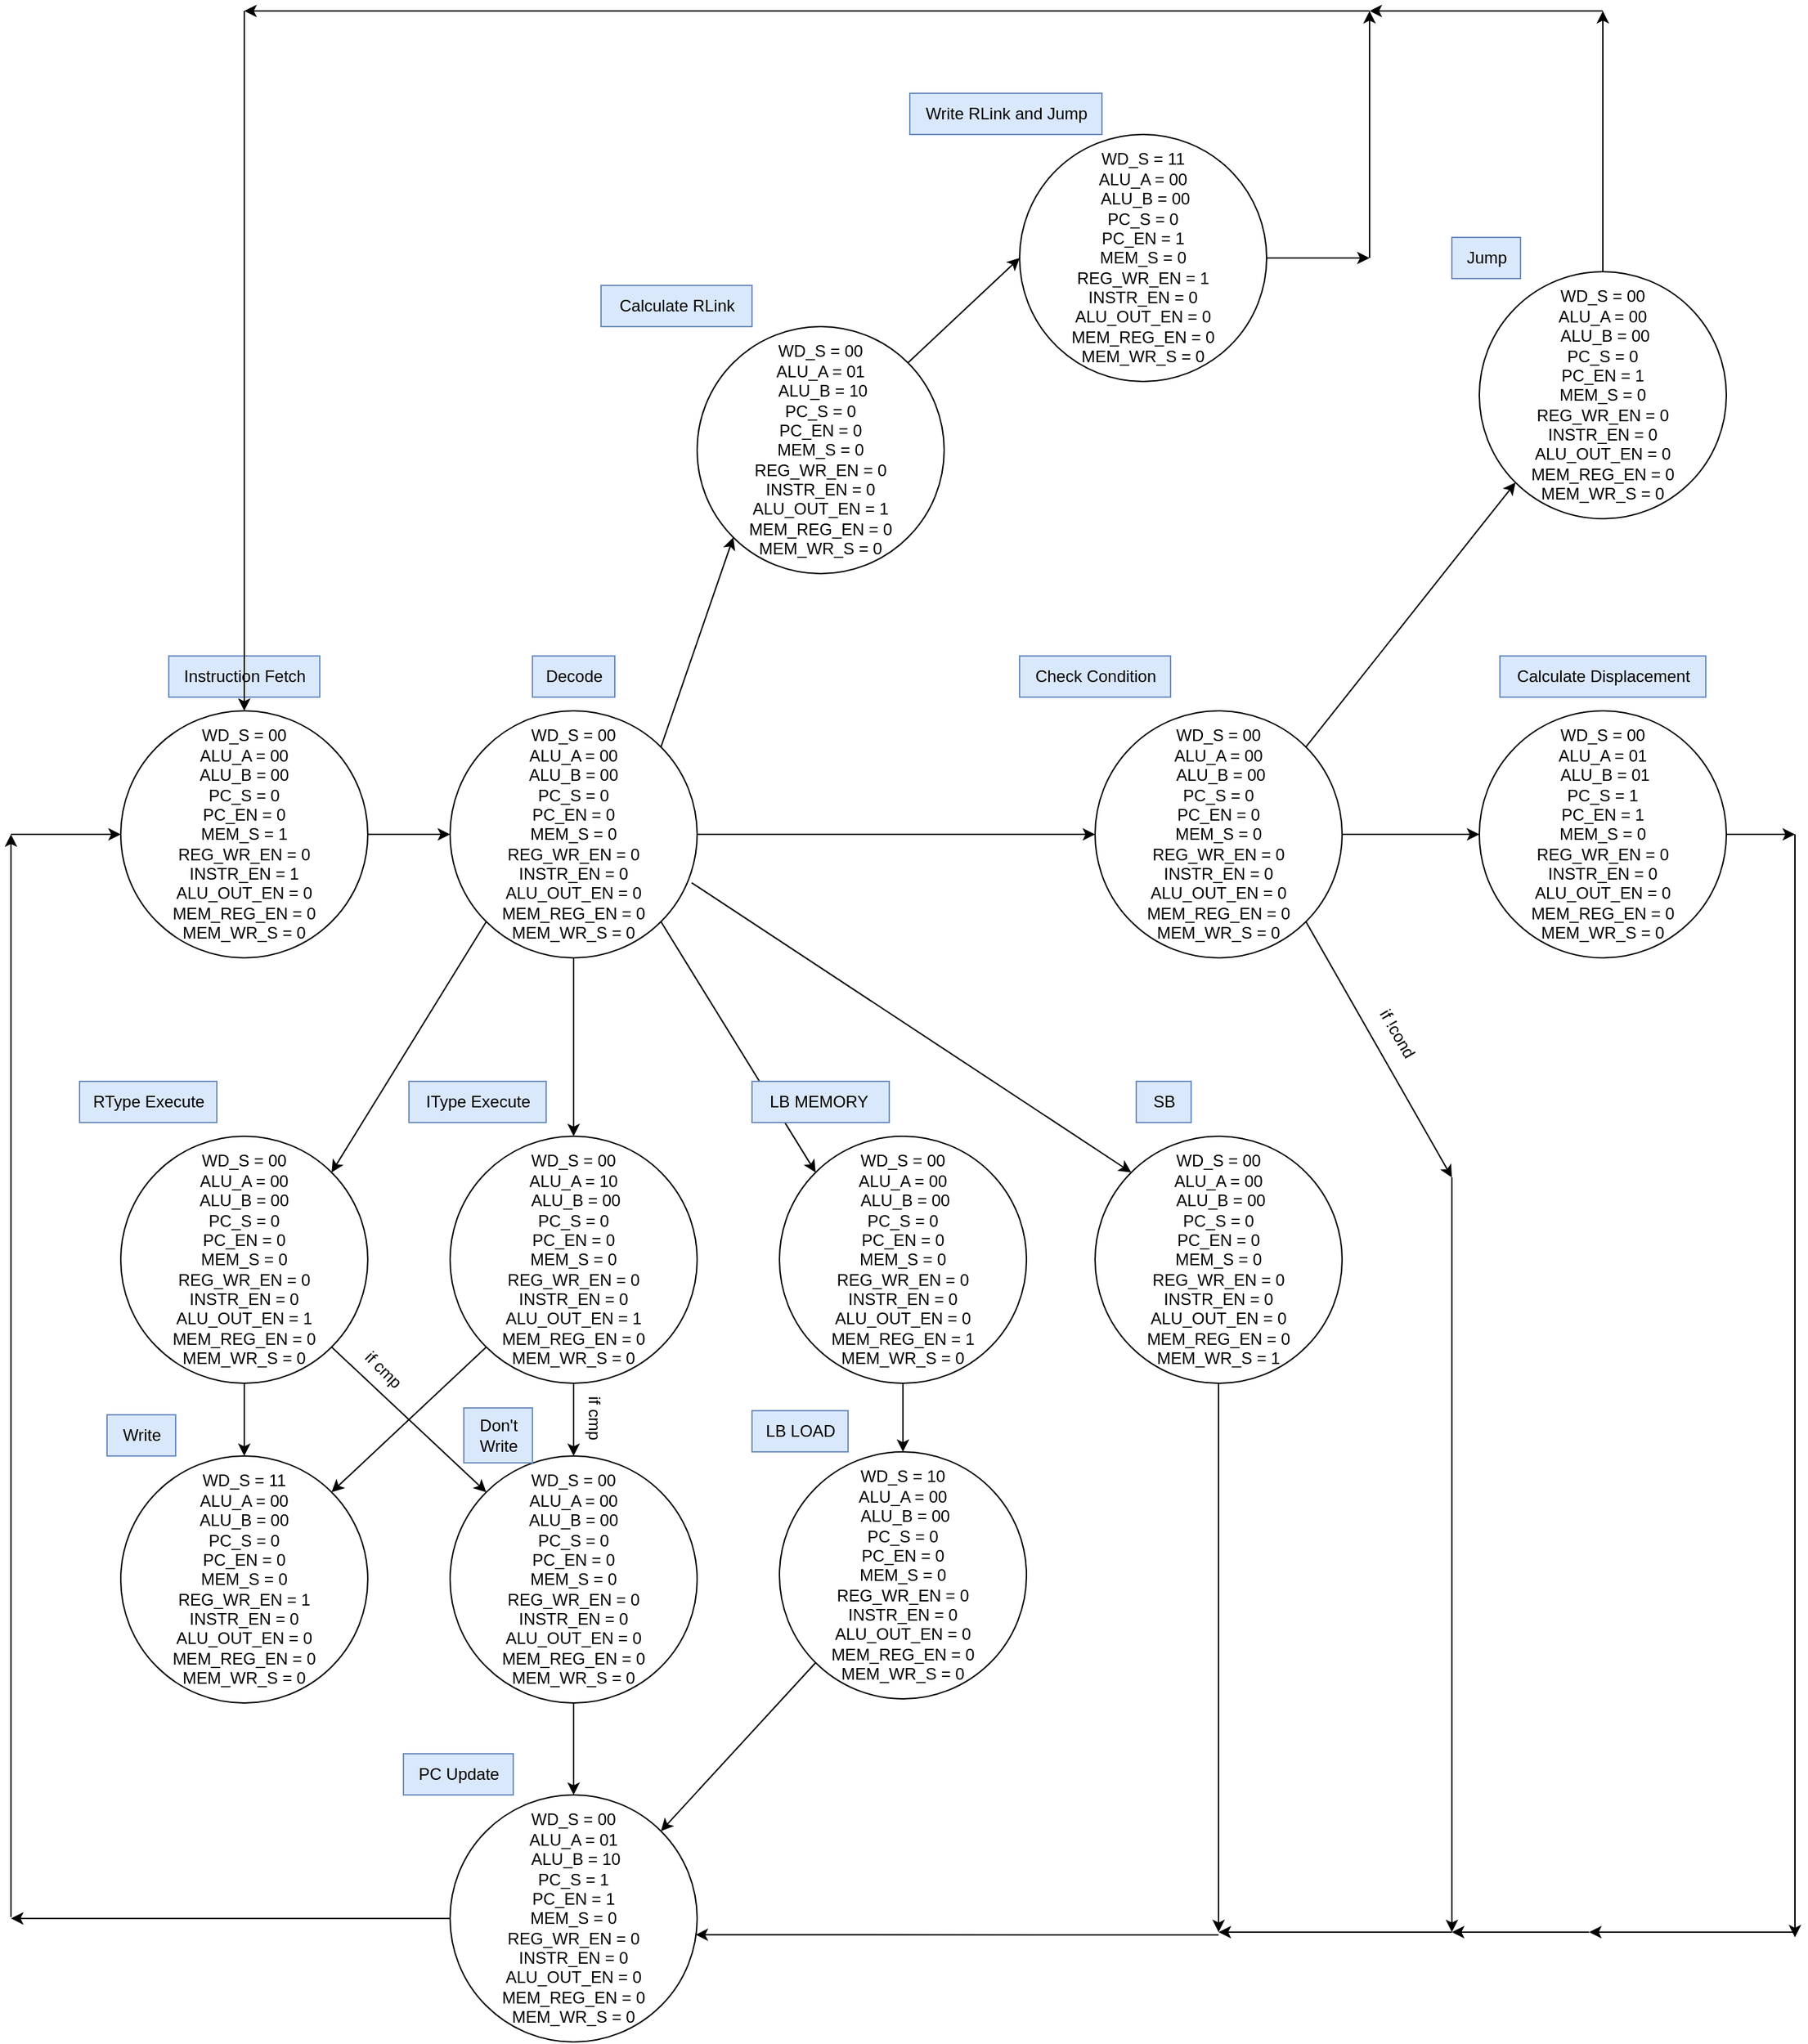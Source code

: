 <mxfile version="24.8.4">
  <diagram name="Page-1" id="N74kqfwAAFA2t6-CvJYL">
    <mxGraphModel dx="3000" dy="2874" grid="1" gridSize="10" guides="1" tooltips="1" connect="1" arrows="1" fold="1" page="1" pageScale="1" pageWidth="850" pageHeight="1100" math="0" shadow="0">
      <root>
        <mxCell id="0" />
        <mxCell id="1" parent="0" />
        <mxCell id="tbVzbEOtK2ctBwKia0T_-1" value="&lt;div&gt;&lt;div&gt;WD_S = 00&lt;/div&gt;&lt;div&gt;ALU_A = 00&lt;/div&gt;&lt;div&gt;ALU_B = 00&lt;/div&gt;&lt;div&gt;PC_S = 0&lt;/div&gt;&lt;div&gt;PC_EN = 0&lt;/div&gt;&lt;div&gt;MEM_S = 1&lt;/div&gt;&lt;div&gt;&lt;span style=&quot;background-color: initial;&quot;&gt;REG_WR_EN = 0&lt;/span&gt;&lt;/div&gt;&lt;/div&gt;&lt;div&gt;INSTR_EN = 1&lt;/div&gt;&lt;div&gt;&lt;span style=&quot;background-color: initial;&quot;&gt;ALU_OUT_EN = 0&lt;/span&gt;&lt;/div&gt;&lt;div&gt;&lt;span style=&quot;background-color: initial;&quot;&gt;MEM_REG_EN = 0&lt;/span&gt;&lt;/div&gt;&lt;div&gt;&lt;span style=&quot;background-color: initial;&quot;&gt;MEM_WR_S = 0&lt;/span&gt;&lt;/div&gt;" style="ellipse;whiteSpace=wrap;html=1;aspect=fixed;" parent="1" vertex="1">
          <mxGeometry x="310" y="90" width="180" height="180" as="geometry" />
        </mxCell>
        <mxCell id="tbVzbEOtK2ctBwKia0T_-2" value="Instruction Fetch" style="text;html=1;align=center;verticalAlign=middle;resizable=0;points=[];autosize=1;strokeColor=#6c8ebf;fillColor=#dae8fc;" parent="1" vertex="1">
          <mxGeometry x="345" y="50" width="110" height="30" as="geometry" />
        </mxCell>
        <mxCell id="yPUFR9ab5_41f311fUdS-5" value="&lt;div&gt;&lt;div&gt;WD_S = 00&lt;/div&gt;&lt;div&gt;ALU_A = 00&lt;/div&gt;&lt;div&gt;ALU_B = 00&lt;/div&gt;&lt;div&gt;PC_S = 0&lt;/div&gt;&lt;div&gt;PC_EN = 0&lt;/div&gt;&lt;div&gt;MEM_S = 0&lt;/div&gt;&lt;div&gt;&lt;span style=&quot;background-color: initial;&quot;&gt;REG_WR_EN = 0&lt;/span&gt;&lt;/div&gt;&lt;/div&gt;&lt;div&gt;INSTR_EN = 0&lt;/div&gt;&lt;div&gt;&lt;span style=&quot;background-color: initial;&quot;&gt;ALU_OUT_EN = 0&lt;br&gt;&lt;/span&gt;&lt;div&gt;&lt;span style=&quot;background-color: initial;&quot;&gt;MEM_REG_EN = 0&lt;/span&gt;&lt;/div&gt;&lt;div&gt;&lt;span style=&quot;background-color: initial;&quot;&gt;MEM_WR_S = 0&lt;/span&gt;&lt;/div&gt;&lt;/div&gt;" style="ellipse;whiteSpace=wrap;html=1;aspect=fixed;" vertex="1" parent="1">
          <mxGeometry x="550" y="90" width="180" height="180" as="geometry" />
        </mxCell>
        <mxCell id="yPUFR9ab5_41f311fUdS-6" value="Decode" style="text;html=1;align=center;verticalAlign=middle;resizable=0;points=[];autosize=1;strokeColor=#6c8ebf;fillColor=#dae8fc;" vertex="1" parent="1">
          <mxGeometry x="610" y="50" width="60" height="30" as="geometry" />
        </mxCell>
        <mxCell id="yPUFR9ab5_41f311fUdS-7" value="RType Execute" style="text;html=1;align=center;verticalAlign=middle;resizable=0;points=[];autosize=1;strokeColor=#6c8ebf;fillColor=#dae8fc;" vertex="1" parent="1">
          <mxGeometry x="280" y="360" width="100" height="30" as="geometry" />
        </mxCell>
        <mxCell id="yPUFR9ab5_41f311fUdS-8" value="&lt;div&gt;&lt;div&gt;WD_S = 00&lt;/div&gt;&lt;div&gt;ALU_A = 00&lt;/div&gt;&lt;div&gt;ALU_B = 00&lt;/div&gt;&lt;div&gt;PC_S = 0&lt;/div&gt;&lt;div&gt;PC_EN = 0&lt;/div&gt;&lt;div&gt;MEM_S = 0&lt;/div&gt;&lt;div&gt;&lt;span style=&quot;background-color: initial;&quot;&gt;REG_WR_EN = 0&lt;/span&gt;&lt;/div&gt;&lt;/div&gt;&lt;div&gt;INSTR_EN = 0&lt;/div&gt;&lt;div&gt;ALU_OUT_EN = 1&lt;br&gt;&lt;div&gt;&lt;span style=&quot;background-color: initial;&quot;&gt;MEM_REG_EN = 0&lt;/span&gt;&lt;/div&gt;&lt;div&gt;&lt;span style=&quot;background-color: initial;&quot;&gt;MEM_WR_S = 0&lt;/span&gt;&lt;/div&gt;&lt;/div&gt;" style="ellipse;whiteSpace=wrap;html=1;aspect=fixed;" vertex="1" parent="1">
          <mxGeometry x="310" y="400" width="180" height="180" as="geometry" />
        </mxCell>
        <mxCell id="yPUFR9ab5_41f311fUdS-9" value="" style="endArrow=classic;html=1;rounded=0;exitX=0;exitY=1;exitDx=0;exitDy=0;entryX=1;entryY=0;entryDx=0;entryDy=0;" edge="1" parent="1" source="yPUFR9ab5_41f311fUdS-5" target="yPUFR9ab5_41f311fUdS-8">
          <mxGeometry width="50" height="50" relative="1" as="geometry">
            <mxPoint x="720" y="430" as="sourcePoint" />
            <mxPoint x="770" y="380" as="targetPoint" />
          </mxGeometry>
        </mxCell>
        <mxCell id="yPUFR9ab5_41f311fUdS-10" value="&lt;div&gt;&lt;div&gt;WD_S = 11&lt;/div&gt;&lt;div&gt;ALU_A = 00&lt;/div&gt;&lt;div&gt;ALU_B = 00&lt;/div&gt;&lt;div&gt;PC_S = 0&lt;/div&gt;&lt;div&gt;PC_EN = 0&lt;/div&gt;&lt;div&gt;MEM_S = 0&lt;/div&gt;&lt;div&gt;&lt;span style=&quot;background-color: initial;&quot;&gt;REG_WR_EN = 1&lt;/span&gt;&lt;/div&gt;&lt;/div&gt;&lt;div&gt;INSTR_EN = 0&lt;/div&gt;&lt;div&gt;&lt;/div&gt;ALU_OUT_EN = 0&lt;div&gt;&lt;div&gt;&lt;span style=&quot;background-color: initial;&quot;&gt;MEM_REG_EN = 0&lt;/span&gt;&lt;/div&gt;&lt;div&gt;&lt;span style=&quot;background-color: initial;&quot;&gt;MEM_WR_S = 0&lt;/span&gt;&lt;/div&gt;&lt;/div&gt;" style="ellipse;whiteSpace=wrap;html=1;aspect=fixed;" vertex="1" parent="1">
          <mxGeometry x="310" y="633" width="180" height="180" as="geometry" />
        </mxCell>
        <mxCell id="yPUFR9ab5_41f311fUdS-11" value="Write" style="text;html=1;align=center;verticalAlign=middle;resizable=0;points=[];autosize=1;strokeColor=#6c8ebf;fillColor=#dae8fc;" vertex="1" parent="1">
          <mxGeometry x="300" y="603" width="50" height="30" as="geometry" />
        </mxCell>
        <mxCell id="yPUFR9ab5_41f311fUdS-12" value="" style="endArrow=classic;html=1;rounded=0;exitX=1;exitY=0.5;exitDx=0;exitDy=0;entryX=0;entryY=0.5;entryDx=0;entryDy=0;" edge="1" parent="1" source="tbVzbEOtK2ctBwKia0T_-1" target="yPUFR9ab5_41f311fUdS-5">
          <mxGeometry width="50" height="50" relative="1" as="geometry">
            <mxPoint x="660" y="330" as="sourcePoint" />
            <mxPoint x="710" y="280" as="targetPoint" />
          </mxGeometry>
        </mxCell>
        <mxCell id="yPUFR9ab5_41f311fUdS-13" value="" style="endArrow=classic;html=1;rounded=0;exitX=0.5;exitY=1;exitDx=0;exitDy=0;entryX=0.5;entryY=0;entryDx=0;entryDy=0;" edge="1" parent="1" source="yPUFR9ab5_41f311fUdS-8" target="yPUFR9ab5_41f311fUdS-10">
          <mxGeometry width="50" height="50" relative="1" as="geometry">
            <mxPoint x="560" y="540" as="sourcePoint" />
            <mxPoint x="610" y="490" as="targetPoint" />
          </mxGeometry>
        </mxCell>
        <mxCell id="yPUFR9ab5_41f311fUdS-15" value="&lt;div&gt;&lt;div&gt;WD_S = 00&lt;/div&gt;&lt;div&gt;ALU_A = 10&lt;/div&gt;&lt;div&gt;&amp;nbsp;ALU_B = 00&lt;/div&gt;&lt;div&gt;PC_S = 0&lt;/div&gt;&lt;div&gt;PC_EN = 0&lt;/div&gt;&lt;div&gt;MEM_S = 0&lt;/div&gt;&lt;div&gt;REG_WR_EN = 0&lt;/div&gt;&lt;/div&gt;&lt;div&gt;INSTR_EN = 0&lt;/div&gt;&lt;div&gt;ALU_OUT_EN = 1&lt;br&gt;&lt;div&gt;&lt;span style=&quot;background-color: initial;&quot;&gt;MEM_REG_EN = 0&lt;/span&gt;&lt;/div&gt;&lt;div&gt;&lt;span style=&quot;background-color: initial;&quot;&gt;MEM_WR_S = 0&lt;/span&gt;&lt;/div&gt;&lt;/div&gt;" style="ellipse;whiteSpace=wrap;html=1;aspect=fixed;" vertex="1" parent="1">
          <mxGeometry x="550" y="400" width="180" height="180" as="geometry" />
        </mxCell>
        <mxCell id="yPUFR9ab5_41f311fUdS-16" value="IType Execute" style="text;html=1;align=center;verticalAlign=middle;resizable=0;points=[];autosize=1;strokeColor=#6c8ebf;fillColor=#dae8fc;" vertex="1" parent="1">
          <mxGeometry x="520" y="360" width="100" height="30" as="geometry" />
        </mxCell>
        <mxCell id="yPUFR9ab5_41f311fUdS-18" value="" style="endArrow=classic;html=1;rounded=0;exitX=0.5;exitY=1;exitDx=0;exitDy=0;entryX=0.5;entryY=0;entryDx=0;entryDy=0;" edge="1" parent="1" source="yPUFR9ab5_41f311fUdS-5" target="yPUFR9ab5_41f311fUdS-15">
          <mxGeometry width="50" height="50" relative="1" as="geometry">
            <mxPoint x="740" y="410" as="sourcePoint" />
            <mxPoint x="790" y="360" as="targetPoint" />
          </mxGeometry>
        </mxCell>
        <mxCell id="yPUFR9ab5_41f311fUdS-21" value="" style="endArrow=classic;html=1;rounded=0;exitX=0;exitY=1;exitDx=0;exitDy=0;entryX=1;entryY=0;entryDx=0;entryDy=0;" edge="1" parent="1" source="yPUFR9ab5_41f311fUdS-15" target="yPUFR9ab5_41f311fUdS-10">
          <mxGeometry width="50" height="50" relative="1" as="geometry">
            <mxPoint x="750" y="610" as="sourcePoint" />
            <mxPoint x="800" y="560" as="targetPoint" />
          </mxGeometry>
        </mxCell>
        <mxCell id="yPUFR9ab5_41f311fUdS-22" value="&lt;div&gt;&lt;div&gt;WD_S = 00&lt;/div&gt;&lt;div&gt;ALU_A = 00&lt;/div&gt;&lt;div&gt;ALU_B = 00&lt;/div&gt;&lt;div&gt;PC_S = 0&lt;/div&gt;&lt;div&gt;PC_EN = 0&lt;/div&gt;&lt;div&gt;MEM_S = 0&lt;/div&gt;&lt;div&gt;&lt;span style=&quot;background-color: initial;&quot;&gt;REG_WR_EN = 0&lt;/span&gt;&lt;/div&gt;&lt;/div&gt;&lt;div&gt;INSTR_EN = 0&lt;/div&gt;&lt;div&gt;&lt;/div&gt;ALU_OUT_EN = 0&lt;div&gt;&lt;div&gt;&lt;span style=&quot;background-color: initial;&quot;&gt;MEM_REG_EN = 0&lt;/span&gt;&lt;/div&gt;&lt;div&gt;&lt;span style=&quot;background-color: initial;&quot;&gt;MEM_WR_S = 0&lt;/span&gt;&lt;/div&gt;&lt;/div&gt;" style="ellipse;whiteSpace=wrap;html=1;aspect=fixed;" vertex="1" parent="1">
          <mxGeometry x="550" y="633" width="180" height="180" as="geometry" />
        </mxCell>
        <mxCell id="yPUFR9ab5_41f311fUdS-23" value="" style="endArrow=classic;html=1;rounded=0;exitX=1;exitY=1;exitDx=0;exitDy=0;entryX=0;entryY=0;entryDx=0;entryDy=0;" edge="1" parent="1" source="yPUFR9ab5_41f311fUdS-8" target="yPUFR9ab5_41f311fUdS-22">
          <mxGeometry width="50" height="50" relative="1" as="geometry">
            <mxPoint x="760" y="660" as="sourcePoint" />
            <mxPoint x="810" y="610" as="targetPoint" />
          </mxGeometry>
        </mxCell>
        <mxCell id="yPUFR9ab5_41f311fUdS-24" value="" style="endArrow=classic;html=1;rounded=0;exitX=0.5;exitY=1;exitDx=0;exitDy=0;entryX=0.5;entryY=0;entryDx=0;entryDy=0;" edge="1" parent="1" source="yPUFR9ab5_41f311fUdS-15" target="yPUFR9ab5_41f311fUdS-22">
          <mxGeometry width="50" height="50" relative="1" as="geometry">
            <mxPoint x="760" y="660" as="sourcePoint" />
            <mxPoint x="810" y="610" as="targetPoint" />
          </mxGeometry>
        </mxCell>
        <mxCell id="yPUFR9ab5_41f311fUdS-25" value="Don&#39;t&lt;br&gt;&lt;div&gt;Write&lt;/div&gt;" style="text;html=1;align=center;verticalAlign=middle;resizable=0;points=[];autosize=1;strokeColor=#6c8ebf;fillColor=#dae8fc;" vertex="1" parent="1">
          <mxGeometry x="560" y="598" width="50" height="40" as="geometry" />
        </mxCell>
        <mxCell id="yPUFR9ab5_41f311fUdS-26" value="if cmp" style="text;html=1;align=center;verticalAlign=middle;resizable=0;points=[];autosize=1;strokeColor=none;fillColor=none;rotation=90;" vertex="1" parent="1">
          <mxGeometry x="625" y="590" width="60" height="30" as="geometry" />
        </mxCell>
        <mxCell id="yPUFR9ab5_41f311fUdS-27" value="if cmp" style="text;html=1;align=center;verticalAlign=middle;resizable=0;points=[];autosize=1;strokeColor=none;fillColor=none;rotation=45;" vertex="1" parent="1">
          <mxGeometry x="471" y="555" width="60" height="30" as="geometry" />
        </mxCell>
        <mxCell id="yPUFR9ab5_41f311fUdS-28" value="&lt;div&gt;&lt;div&gt;WD_S = 00&lt;/div&gt;&lt;div&gt;ALU_A = 01&lt;/div&gt;&lt;div&gt;&amp;nbsp;ALU_B = 10&lt;/div&gt;&lt;div&gt;PC_S = 1&lt;/div&gt;&lt;div&gt;PC_EN = 1&lt;/div&gt;&lt;div&gt;MEM_S = 0&lt;/div&gt;&lt;div&gt;&lt;span style=&quot;background-color: initial;&quot;&gt;REG_WR_EN = 0&lt;/span&gt;&lt;/div&gt;&lt;/div&gt;&lt;div&gt;INSTR_EN = 0&lt;/div&gt;&lt;div&gt;ALU_OUT_EN = 0&lt;/div&gt;&lt;div&gt;&lt;div&gt;&lt;span style=&quot;background-color: initial;&quot;&gt;MEM_REG_EN = 0&lt;/span&gt;&lt;/div&gt;&lt;div&gt;&lt;span style=&quot;background-color: initial;&quot;&gt;MEM_WR_S = 0&lt;/span&gt;&lt;/div&gt;&lt;/div&gt;" style="ellipse;whiteSpace=wrap;html=1;aspect=fixed;" vertex="1" parent="1">
          <mxGeometry x="550" y="880" width="180" height="180" as="geometry" />
        </mxCell>
        <mxCell id="yPUFR9ab5_41f311fUdS-30" value="PC Update" style="text;html=1;align=center;verticalAlign=middle;resizable=0;points=[];autosize=1;strokeColor=#6c8ebf;fillColor=#dae8fc;" vertex="1" parent="1">
          <mxGeometry x="516" y="850" width="80" height="30" as="geometry" />
        </mxCell>
        <mxCell id="yPUFR9ab5_41f311fUdS-31" value="" style="endArrow=classic;html=1;rounded=0;exitX=0.5;exitY=1;exitDx=0;exitDy=0;entryX=0.5;entryY=0;entryDx=0;entryDy=0;" edge="1" parent="1" source="yPUFR9ab5_41f311fUdS-22" target="yPUFR9ab5_41f311fUdS-28">
          <mxGeometry width="50" height="50" relative="1" as="geometry">
            <mxPoint x="730" y="850" as="sourcePoint" />
            <mxPoint x="780" y="800" as="targetPoint" />
          </mxGeometry>
        </mxCell>
        <mxCell id="yPUFR9ab5_41f311fUdS-32" value="" style="endArrow=classic;html=1;rounded=0;exitX=0;exitY=0.5;exitDx=0;exitDy=0;" edge="1" parent="1" source="yPUFR9ab5_41f311fUdS-28">
          <mxGeometry width="50" height="50" relative="1" as="geometry">
            <mxPoint x="590" y="820" as="sourcePoint" />
            <mxPoint x="230" y="970" as="targetPoint" />
          </mxGeometry>
        </mxCell>
        <mxCell id="yPUFR9ab5_41f311fUdS-33" value="" style="endArrow=classic;html=1;rounded=0;" edge="1" parent="1">
          <mxGeometry width="50" height="50" relative="1" as="geometry">
            <mxPoint x="230" y="969" as="sourcePoint" />
            <mxPoint x="230" y="180" as="targetPoint" />
          </mxGeometry>
        </mxCell>
        <mxCell id="yPUFR9ab5_41f311fUdS-34" value="" style="endArrow=classic;html=1;rounded=0;entryX=0;entryY=0.5;entryDx=0;entryDy=0;" edge="1" parent="1" target="tbVzbEOtK2ctBwKia0T_-1">
          <mxGeometry width="50" height="50" relative="1" as="geometry">
            <mxPoint x="230" y="180" as="sourcePoint" />
            <mxPoint x="450" y="320" as="targetPoint" />
          </mxGeometry>
        </mxCell>
        <mxCell id="yPUFR9ab5_41f311fUdS-35" value="" style="endArrow=classic;html=1;rounded=0;exitX=1;exitY=1;exitDx=0;exitDy=0;entryX=0;entryY=0;entryDx=0;entryDy=0;" edge="1" parent="1" source="yPUFR9ab5_41f311fUdS-5" target="yPUFR9ab5_41f311fUdS-36">
          <mxGeometry width="50" height="50" relative="1" as="geometry">
            <mxPoint x="990" y="560" as="sourcePoint" />
            <mxPoint x="840" y="380" as="targetPoint" />
          </mxGeometry>
        </mxCell>
        <mxCell id="yPUFR9ab5_41f311fUdS-36" value="&lt;div&gt;&lt;div&gt;WD_S = 00&lt;/div&gt;&lt;div&gt;ALU_A = 00&lt;/div&gt;&lt;div&gt;&amp;nbsp;ALU_B = 00&lt;/div&gt;&lt;div&gt;PC_S = 0&lt;/div&gt;&lt;div&gt;PC_EN = 0&lt;/div&gt;&lt;div&gt;MEM_S = 0&lt;/div&gt;&lt;div&gt;&lt;span style=&quot;background-color: initial;&quot;&gt;REG_WR_EN = 0&lt;/span&gt;&lt;/div&gt;&lt;/div&gt;&lt;div&gt;INSTR_EN = 0&lt;/div&gt;&lt;div&gt;ALU_OUT_EN = 0&lt;/div&gt;&lt;div&gt;&lt;div&gt;&lt;span style=&quot;background-color: initial;&quot;&gt;MEM_REG_EN = 1&lt;/span&gt;&lt;/div&gt;&lt;div&gt;&lt;span style=&quot;background-color: initial;&quot;&gt;MEM_WR_S = 0&lt;/span&gt;&lt;/div&gt;&lt;/div&gt;" style="ellipse;whiteSpace=wrap;html=1;aspect=fixed;" vertex="1" parent="1">
          <mxGeometry x="790" y="400" width="180" height="180" as="geometry" />
        </mxCell>
        <mxCell id="yPUFR9ab5_41f311fUdS-37" value="LB MEMORY&amp;nbsp;" style="text;html=1;align=center;verticalAlign=middle;resizable=0;points=[];autosize=1;strokeColor=#6c8ebf;fillColor=#dae8fc;" vertex="1" parent="1">
          <mxGeometry x="770" y="360" width="100" height="30" as="geometry" />
        </mxCell>
        <mxCell id="yPUFR9ab5_41f311fUdS-40" value="" style="endArrow=classic;html=1;rounded=0;exitX=0.978;exitY=0.696;exitDx=0;exitDy=0;entryX=0;entryY=0;entryDx=0;entryDy=0;exitPerimeter=0;" edge="1" parent="1" source="yPUFR9ab5_41f311fUdS-5" target="yPUFR9ab5_41f311fUdS-41">
          <mxGeometry width="50" height="50" relative="1" as="geometry">
            <mxPoint x="840" y="410" as="sourcePoint" />
            <mxPoint x="1400" y="180" as="targetPoint" />
          </mxGeometry>
        </mxCell>
        <mxCell id="yPUFR9ab5_41f311fUdS-41" value="&lt;div&gt;&lt;div&gt;WD_S = 00&lt;/div&gt;&lt;div&gt;ALU_A = 00&lt;/div&gt;&lt;div&gt;&amp;nbsp;ALU_B = 00&lt;/div&gt;&lt;div&gt;PC_S = 0&lt;/div&gt;&lt;div&gt;PC_EN = 0&lt;/div&gt;&lt;div&gt;MEM_S = 0&lt;/div&gt;&lt;div&gt;&lt;span style=&quot;background-color: initial;&quot;&gt;REG_WR_EN = 0&lt;/span&gt;&lt;/div&gt;&lt;/div&gt;&lt;div&gt;INSTR_EN = 0&lt;/div&gt;&lt;div&gt;ALU_OUT_EN = 0&lt;br&gt;&lt;div&gt;&lt;span style=&quot;background-color: initial;&quot;&gt;MEM_REG_EN = 0&lt;/span&gt;&lt;/div&gt;&lt;div&gt;&lt;span style=&quot;background-color: initial;&quot;&gt;MEM_WR_S = 1&lt;/span&gt;&lt;/div&gt;&lt;/div&gt;" style="ellipse;whiteSpace=wrap;html=1;aspect=fixed;" vertex="1" parent="1">
          <mxGeometry x="1020" y="400" width="180" height="180" as="geometry" />
        </mxCell>
        <mxCell id="yPUFR9ab5_41f311fUdS-42" value="SB" style="text;html=1;align=center;verticalAlign=middle;resizable=0;points=[];autosize=1;strokeColor=#6c8ebf;fillColor=#dae8fc;" vertex="1" parent="1">
          <mxGeometry x="1050" y="360" width="40" height="30" as="geometry" />
        </mxCell>
        <mxCell id="yPUFR9ab5_41f311fUdS-43" value="LB LOAD" style="text;html=1;align=center;verticalAlign=middle;resizable=0;points=[];autosize=1;strokeColor=#6c8ebf;fillColor=#dae8fc;" vertex="1" parent="1">
          <mxGeometry x="770" y="600" width="70" height="30" as="geometry" />
        </mxCell>
        <mxCell id="yPUFR9ab5_41f311fUdS-44" value="&lt;div&gt;&lt;div&gt;WD_S = 10&lt;/div&gt;&lt;div&gt;ALU_A = 00&lt;/div&gt;&lt;div&gt;&amp;nbsp;ALU_B = 00&lt;/div&gt;&lt;div&gt;PC_S = 0&lt;/div&gt;&lt;div&gt;PC_EN = 0&lt;/div&gt;&lt;div&gt;MEM_S = 0&lt;/div&gt;&lt;div&gt;&lt;span style=&quot;background-color: initial;&quot;&gt;REG_WR_EN = 0&lt;/span&gt;&lt;/div&gt;&lt;/div&gt;&lt;div&gt;INSTR_EN = 0&lt;/div&gt;&lt;div&gt;ALU_OUT_EN = 0&lt;br&gt;&lt;div&gt;&lt;span style=&quot;background-color: initial;&quot;&gt;MEM_REG_EN = 0&lt;/span&gt;&lt;/div&gt;&lt;div&gt;&lt;span style=&quot;background-color: initial;&quot;&gt;MEM_WR_S = 0&lt;/span&gt;&lt;/div&gt;&lt;/div&gt;" style="ellipse;whiteSpace=wrap;html=1;aspect=fixed;" vertex="1" parent="1">
          <mxGeometry x="790" y="630" width="180" height="180" as="geometry" />
        </mxCell>
        <mxCell id="yPUFR9ab5_41f311fUdS-45" value="" style="endArrow=classic;html=1;rounded=0;exitX=0.5;exitY=1;exitDx=0;exitDy=0;entryX=0.5;entryY=0;entryDx=0;entryDy=0;" edge="1" parent="1" source="yPUFR9ab5_41f311fUdS-36" target="yPUFR9ab5_41f311fUdS-44">
          <mxGeometry width="50" height="50" relative="1" as="geometry">
            <mxPoint x="870" y="580" as="sourcePoint" />
            <mxPoint x="920" y="530" as="targetPoint" />
          </mxGeometry>
        </mxCell>
        <mxCell id="yPUFR9ab5_41f311fUdS-46" value="" style="endArrow=classic;html=1;rounded=0;entryX=1;entryY=0;entryDx=0;entryDy=0;exitX=0;exitY=1;exitDx=0;exitDy=0;" edge="1" parent="1" source="yPUFR9ab5_41f311fUdS-44" target="yPUFR9ab5_41f311fUdS-28">
          <mxGeometry width="50" height="50" relative="1" as="geometry">
            <mxPoint x="740" y="810" as="sourcePoint" />
            <mxPoint x="790" y="760" as="targetPoint" />
          </mxGeometry>
        </mxCell>
        <mxCell id="yPUFR9ab5_41f311fUdS-47" value="" style="endArrow=classic;html=1;rounded=0;exitX=0.5;exitY=1;exitDx=0;exitDy=0;" edge="1" parent="1" source="yPUFR9ab5_41f311fUdS-41">
          <mxGeometry width="50" height="50" relative="1" as="geometry">
            <mxPoint x="850" y="500" as="sourcePoint" />
            <mxPoint x="1110" y="980" as="targetPoint" />
          </mxGeometry>
        </mxCell>
        <mxCell id="yPUFR9ab5_41f311fUdS-48" value="" style="endArrow=classic;html=1;rounded=0;entryX=0.994;entryY=0.566;entryDx=0;entryDy=0;entryPerimeter=0;" edge="1" parent="1" target="yPUFR9ab5_41f311fUdS-28">
          <mxGeometry width="50" height="50" relative="1" as="geometry">
            <mxPoint x="1110" y="982" as="sourcePoint" />
            <mxPoint x="1070" y="570" as="targetPoint" />
          </mxGeometry>
        </mxCell>
        <mxCell id="yPUFR9ab5_41f311fUdS-49" value="&lt;div&gt;&lt;div&gt;WD_S = 00&lt;/div&gt;&lt;div&gt;ALU_A = 00&lt;/div&gt;&lt;div&gt;&amp;nbsp;ALU_B = 00&lt;/div&gt;&lt;div&gt;PC_S = 0&lt;/div&gt;&lt;div&gt;PC_EN = 0&lt;/div&gt;&lt;div&gt;MEM_S = 0&lt;/div&gt;&lt;div&gt;&lt;span style=&quot;background-color: initial;&quot;&gt;REG_WR_EN = 0&lt;/span&gt;&lt;/div&gt;&lt;/div&gt;&lt;div&gt;INSTR_EN = 0&lt;/div&gt;&lt;div&gt;ALU_OUT_EN = 0&lt;br&gt;&lt;div&gt;&lt;span style=&quot;background-color: initial;&quot;&gt;MEM_REG_EN = 0&lt;/span&gt;&lt;/div&gt;&lt;div&gt;&lt;span style=&quot;background-color: initial;&quot;&gt;MEM_WR_S = 0&lt;/span&gt;&lt;/div&gt;&lt;/div&gt;" style="ellipse;whiteSpace=wrap;html=1;aspect=fixed;" vertex="1" parent="1">
          <mxGeometry x="1020" y="90" width="180" height="180" as="geometry" />
        </mxCell>
        <mxCell id="yPUFR9ab5_41f311fUdS-50" value="" style="endArrow=classic;html=1;rounded=0;exitX=1;exitY=0.5;exitDx=0;exitDy=0;entryX=0;entryY=0.5;entryDx=0;entryDy=0;" edge="1" parent="1" source="yPUFR9ab5_41f311fUdS-5" target="yPUFR9ab5_41f311fUdS-49">
          <mxGeometry width="50" height="50" relative="1" as="geometry">
            <mxPoint x="860" y="330" as="sourcePoint" />
            <mxPoint x="910" y="280" as="targetPoint" />
          </mxGeometry>
        </mxCell>
        <mxCell id="yPUFR9ab5_41f311fUdS-51" value="Check Condition" style="text;html=1;align=center;verticalAlign=middle;resizable=0;points=[];autosize=1;strokeColor=#6c8ebf;fillColor=#dae8fc;" vertex="1" parent="1">
          <mxGeometry x="965" y="50" width="110" height="30" as="geometry" />
        </mxCell>
        <mxCell id="yPUFR9ab5_41f311fUdS-52" value="" style="endArrow=classic;html=1;rounded=0;exitX=1;exitY=1;exitDx=0;exitDy=0;" edge="1" parent="1" source="yPUFR9ab5_41f311fUdS-49">
          <mxGeometry width="50" height="50" relative="1" as="geometry">
            <mxPoint x="1420" y="420" as="sourcePoint" />
            <mxPoint x="1280" y="430" as="targetPoint" />
          </mxGeometry>
        </mxCell>
        <mxCell id="yPUFR9ab5_41f311fUdS-53" value="" style="endArrow=classic;html=1;rounded=0;" edge="1" parent="1">
          <mxGeometry width="50" height="50" relative="1" as="geometry">
            <mxPoint x="1280" y="430" as="sourcePoint" />
            <mxPoint x="1280" y="980" as="targetPoint" />
          </mxGeometry>
        </mxCell>
        <mxCell id="yPUFR9ab5_41f311fUdS-54" value="" style="endArrow=classic;html=1;rounded=0;" edge="1" parent="1">
          <mxGeometry width="50" height="50" relative="1" as="geometry">
            <mxPoint x="1280" y="980" as="sourcePoint" />
            <mxPoint x="1110" y="980" as="targetPoint" />
          </mxGeometry>
        </mxCell>
        <mxCell id="yPUFR9ab5_41f311fUdS-55" value="if !cond" style="text;html=1;align=center;verticalAlign=middle;resizable=0;points=[];autosize=1;strokeColor=none;fillColor=none;rotation=60;" vertex="1" parent="1">
          <mxGeometry x="1210" y="310" width="60" height="30" as="geometry" />
        </mxCell>
        <mxCell id="yPUFR9ab5_41f311fUdS-57" value="Calculate Displacement" style="text;html=1;align=center;verticalAlign=middle;resizable=0;points=[];autosize=1;strokeColor=#6c8ebf;fillColor=#dae8fc;" vertex="1" parent="1">
          <mxGeometry x="1315" y="50" width="150" height="30" as="geometry" />
        </mxCell>
        <mxCell id="yPUFR9ab5_41f311fUdS-58" value="" style="endArrow=classic;html=1;rounded=0;exitX=1;exitY=0;exitDx=0;exitDy=0;entryX=0;entryY=1;entryDx=0;entryDy=0;" edge="1" parent="1" source="yPUFR9ab5_41f311fUdS-49" target="yPUFR9ab5_41f311fUdS-83">
          <mxGeometry width="50" height="50" relative="1" as="geometry">
            <mxPoint x="1310" y="310" as="sourcePoint" />
            <mxPoint x="1290.0" y="-40" as="targetPoint" />
          </mxGeometry>
        </mxCell>
        <mxCell id="yPUFR9ab5_41f311fUdS-61" value="" style="endArrow=classic;html=1;rounded=0;exitX=1;exitY=0.5;exitDx=0;exitDy=0;entryX=0;entryY=0.5;entryDx=0;entryDy=0;" edge="1" parent="1" source="yPUFR9ab5_41f311fUdS-49" target="yPUFR9ab5_41f311fUdS-84">
          <mxGeometry width="50" height="50" relative="1" as="geometry">
            <mxPoint x="1220" y="280" as="sourcePoint" />
            <mxPoint x="1290.0" y="180" as="targetPoint" />
          </mxGeometry>
        </mxCell>
        <mxCell id="yPUFR9ab5_41f311fUdS-65" value="" style="endArrow=classic;html=1;rounded=0;" edge="1" parent="1">
          <mxGeometry width="50" height="50" relative="1" as="geometry">
            <mxPoint x="1380" y="980" as="sourcePoint" />
            <mxPoint x="1280" y="980" as="targetPoint" />
          </mxGeometry>
        </mxCell>
        <mxCell id="yPUFR9ab5_41f311fUdS-67" value="" style="endArrow=classic;html=1;rounded=0;" edge="1" parent="1">
          <mxGeometry width="50" height="50" relative="1" as="geometry">
            <mxPoint x="1530" y="180" as="sourcePoint" />
            <mxPoint x="1530" y="983.765" as="targetPoint" />
          </mxGeometry>
        </mxCell>
        <mxCell id="yPUFR9ab5_41f311fUdS-68" value="" style="endArrow=classic;html=1;rounded=0;" edge="1" parent="1">
          <mxGeometry width="50" height="50" relative="1" as="geometry">
            <mxPoint x="1530" y="980" as="sourcePoint" />
            <mxPoint x="1380" y="980" as="targetPoint" />
          </mxGeometry>
        </mxCell>
        <mxCell id="yPUFR9ab5_41f311fUdS-70" value="Jump" style="text;html=1;align=center;verticalAlign=middle;resizable=0;points=[];autosize=1;strokeColor=#6c8ebf;fillColor=#dae8fc;" vertex="1" parent="1">
          <mxGeometry x="1280" y="-255" width="50" height="30" as="geometry" />
        </mxCell>
        <mxCell id="yPUFR9ab5_41f311fUdS-71" value="&lt;div&gt;&lt;div&gt;WD_S = 00&lt;/div&gt;&lt;div&gt;ALU_A = 01&lt;/div&gt;&lt;div&gt;&amp;nbsp;ALU_B = 10&lt;/div&gt;&lt;div&gt;PC_S = 0&lt;/div&gt;&lt;div&gt;PC_EN = 0&lt;/div&gt;&lt;div&gt;MEM_S = 0&lt;/div&gt;&lt;div&gt;&lt;span style=&quot;background-color: initial;&quot;&gt;REG_WR_EN = 0&lt;/span&gt;&lt;/div&gt;&lt;/div&gt;&lt;div&gt;INSTR_EN = 0&lt;/div&gt;&lt;div&gt;ALU_OUT_EN = 1&lt;/div&gt;&lt;div&gt;&lt;div&gt;&lt;span style=&quot;background-color: initial;&quot;&gt;MEM_REG_EN = 0&lt;/span&gt;&lt;/div&gt;&lt;div&gt;&lt;span style=&quot;background-color: initial;&quot;&gt;MEM_WR_S = 0&lt;/span&gt;&lt;/div&gt;&lt;/div&gt;" style="ellipse;whiteSpace=wrap;html=1;aspect=fixed;" vertex="1" parent="1">
          <mxGeometry x="730" y="-190" width="180" height="180" as="geometry" />
        </mxCell>
        <mxCell id="yPUFR9ab5_41f311fUdS-73" value="Calculate RLink" style="text;html=1;align=center;verticalAlign=middle;resizable=0;points=[];autosize=1;strokeColor=#6c8ebf;fillColor=#dae8fc;" vertex="1" parent="1">
          <mxGeometry x="660" y="-220" width="110" height="30" as="geometry" />
        </mxCell>
        <mxCell id="yPUFR9ab5_41f311fUdS-74" value="Write RLink and Jump" style="text;html=1;align=center;verticalAlign=middle;resizable=0;points=[];autosize=1;strokeColor=#6c8ebf;fillColor=#dae8fc;" vertex="1" parent="1">
          <mxGeometry x="885" y="-360" width="140" height="30" as="geometry" />
        </mxCell>
        <mxCell id="yPUFR9ab5_41f311fUdS-76" value="&lt;div&gt;&lt;div&gt;WD_S = 11&lt;/div&gt;&lt;div&gt;ALU_A = 00&lt;/div&gt;&lt;div&gt;&amp;nbsp;ALU_B = 00&lt;/div&gt;&lt;div&gt;PC_S = 0&lt;/div&gt;&lt;div&gt;PC_EN = 1&lt;/div&gt;&lt;div&gt;MEM_S = 0&lt;/div&gt;&lt;div&gt;&lt;span style=&quot;background-color: initial;&quot;&gt;REG_WR_EN = 1&lt;/span&gt;&lt;/div&gt;&lt;/div&gt;&lt;div&gt;INSTR_EN = 0&lt;/div&gt;&lt;div&gt;ALU_OUT_EN = 0&lt;br&gt;&lt;div&gt;&lt;span style=&quot;background-color: initial;&quot;&gt;MEM_REG_EN = 0&lt;/span&gt;&lt;/div&gt;&lt;div&gt;&lt;span style=&quot;background-color: initial;&quot;&gt;MEM_WR_S = 0&lt;/span&gt;&lt;/div&gt;&lt;/div&gt;" style="ellipse;whiteSpace=wrap;html=1;aspect=fixed;" vertex="1" parent="1">
          <mxGeometry x="965" y="-330" width="180" height="180" as="geometry" />
        </mxCell>
        <mxCell id="yPUFR9ab5_41f311fUdS-77" value="" style="endArrow=classic;html=1;rounded=0;exitX=1;exitY=0;exitDx=0;exitDy=0;entryX=0;entryY=1;entryDx=0;entryDy=0;" edge="1" parent="1" source="yPUFR9ab5_41f311fUdS-5" target="yPUFR9ab5_41f311fUdS-71">
          <mxGeometry width="50" height="50" relative="1" as="geometry">
            <mxPoint x="1190" y="-10" as="sourcePoint" />
            <mxPoint x="1240" y="-60" as="targetPoint" />
          </mxGeometry>
        </mxCell>
        <mxCell id="yPUFR9ab5_41f311fUdS-78" value="" style="endArrow=classic;html=1;rounded=0;exitX=1;exitY=0;exitDx=0;exitDy=0;entryX=0;entryY=0.5;entryDx=0;entryDy=0;" edge="1" parent="1" source="yPUFR9ab5_41f311fUdS-71" target="yPUFR9ab5_41f311fUdS-76">
          <mxGeometry width="50" height="50" relative="1" as="geometry">
            <mxPoint x="1190" y="-10" as="sourcePoint" />
            <mxPoint x="1240" y="-60" as="targetPoint" />
          </mxGeometry>
        </mxCell>
        <mxCell id="yPUFR9ab5_41f311fUdS-79" value="" style="endArrow=classic;html=1;rounded=0;exitX=1;exitY=0.5;exitDx=0;exitDy=0;" edge="1" parent="1" source="yPUFR9ab5_41f311fUdS-76">
          <mxGeometry width="50" height="50" relative="1" as="geometry">
            <mxPoint x="1190" y="-10" as="sourcePoint" />
            <mxPoint x="1220" y="-240" as="targetPoint" />
          </mxGeometry>
        </mxCell>
        <mxCell id="yPUFR9ab5_41f311fUdS-80" value="" style="endArrow=classic;html=1;rounded=0;entryX=0.5;entryY=0;entryDx=0;entryDy=0;" edge="1" parent="1" target="tbVzbEOtK2ctBwKia0T_-1">
          <mxGeometry width="50" height="50" relative="1" as="geometry">
            <mxPoint x="400" y="-420" as="sourcePoint" />
            <mxPoint x="680" as="targetPoint" />
          </mxGeometry>
        </mxCell>
        <mxCell id="yPUFR9ab5_41f311fUdS-81" value="" style="endArrow=classic;html=1;rounded=0;" edge="1" parent="1">
          <mxGeometry width="50" height="50" relative="1" as="geometry">
            <mxPoint x="1220" y="-420" as="sourcePoint" />
            <mxPoint x="400" y="-420" as="targetPoint" />
          </mxGeometry>
        </mxCell>
        <mxCell id="yPUFR9ab5_41f311fUdS-82" value="" style="endArrow=classic;html=1;rounded=0;" edge="1" parent="1">
          <mxGeometry width="50" height="50" relative="1" as="geometry">
            <mxPoint x="1220" y="-240" as="sourcePoint" />
            <mxPoint x="1220" y="-420" as="targetPoint" />
          </mxGeometry>
        </mxCell>
        <mxCell id="yPUFR9ab5_41f311fUdS-83" value="&lt;div&gt;&lt;div&gt;WD_S = 00&lt;/div&gt;&lt;div&gt;ALU_A = 00&lt;/div&gt;&lt;div&gt;&amp;nbsp;ALU_B = 00&lt;/div&gt;&lt;div&gt;PC_S = 0&lt;/div&gt;&lt;div&gt;PC_EN = 1&lt;/div&gt;&lt;div&gt;MEM_S = 0&lt;/div&gt;&lt;div&gt;&lt;span style=&quot;background-color: initial;&quot;&gt;REG_WR_EN = 0&lt;/span&gt;&lt;/div&gt;&lt;/div&gt;&lt;div&gt;INSTR_EN = 0&lt;/div&gt;&lt;div&gt;ALU_OUT_EN = 0&lt;br&gt;&lt;div&gt;&lt;span style=&quot;background-color: initial;&quot;&gt;MEM_REG_EN = 0&lt;/span&gt;&lt;/div&gt;&lt;div&gt;&lt;span style=&quot;background-color: initial;&quot;&gt;MEM_WR_S = 0&lt;/span&gt;&lt;/div&gt;&lt;/div&gt;" style="ellipse;whiteSpace=wrap;html=1;aspect=fixed;" vertex="1" parent="1">
          <mxGeometry x="1300" y="-230" width="180" height="180" as="geometry" />
        </mxCell>
        <mxCell id="yPUFR9ab5_41f311fUdS-84" value="&lt;div&gt;&lt;div&gt;WD_S = 00&lt;/div&gt;&lt;div&gt;ALU_A = 01&lt;/div&gt;&lt;div&gt;&amp;nbsp;ALU_B = 01&lt;/div&gt;&lt;div&gt;PC_S = 1&lt;/div&gt;&lt;div&gt;PC_EN = 1&lt;/div&gt;&lt;div&gt;MEM_S = 0&lt;/div&gt;&lt;div&gt;&lt;span style=&quot;background-color: initial;&quot;&gt;REG_WR_EN = 0&lt;/span&gt;&lt;/div&gt;&lt;/div&gt;&lt;div&gt;INSTR_EN = 0&lt;/div&gt;&lt;div&gt;ALU_OUT_EN = 0&lt;br&gt;&lt;div&gt;&lt;span style=&quot;background-color: initial;&quot;&gt;MEM_REG_EN = 0&lt;/span&gt;&lt;/div&gt;&lt;div&gt;&lt;span style=&quot;background-color: initial;&quot;&gt;MEM_WR_S = 0&lt;/span&gt;&lt;/div&gt;&lt;/div&gt;" style="ellipse;whiteSpace=wrap;html=1;aspect=fixed;" vertex="1" parent="1">
          <mxGeometry x="1300" y="90" width="180" height="180" as="geometry" />
        </mxCell>
        <mxCell id="yPUFR9ab5_41f311fUdS-86" value="" style="endArrow=classic;html=1;rounded=0;exitX=1;exitY=0.5;exitDx=0;exitDy=0;" edge="1" parent="1" source="yPUFR9ab5_41f311fUdS-84">
          <mxGeometry width="50" height="50" relative="1" as="geometry">
            <mxPoint x="1240" y="200" as="sourcePoint" />
            <mxPoint x="1530" y="180" as="targetPoint" />
          </mxGeometry>
        </mxCell>
        <mxCell id="yPUFR9ab5_41f311fUdS-87" value="" style="endArrow=classic;html=1;rounded=0;" edge="1" parent="1">
          <mxGeometry width="50" height="50" relative="1" as="geometry">
            <mxPoint x="1390" y="-420" as="sourcePoint" />
            <mxPoint x="1220" y="-420" as="targetPoint" />
          </mxGeometry>
        </mxCell>
        <mxCell id="yPUFR9ab5_41f311fUdS-88" value="" style="endArrow=classic;html=1;rounded=0;exitX=0.5;exitY=0;exitDx=0;exitDy=0;" edge="1" parent="1" source="yPUFR9ab5_41f311fUdS-83">
          <mxGeometry width="50" height="50" relative="1" as="geometry">
            <mxPoint x="1190" y="-190" as="sourcePoint" />
            <mxPoint x="1390" y="-420" as="targetPoint" />
          </mxGeometry>
        </mxCell>
      </root>
    </mxGraphModel>
  </diagram>
</mxfile>
